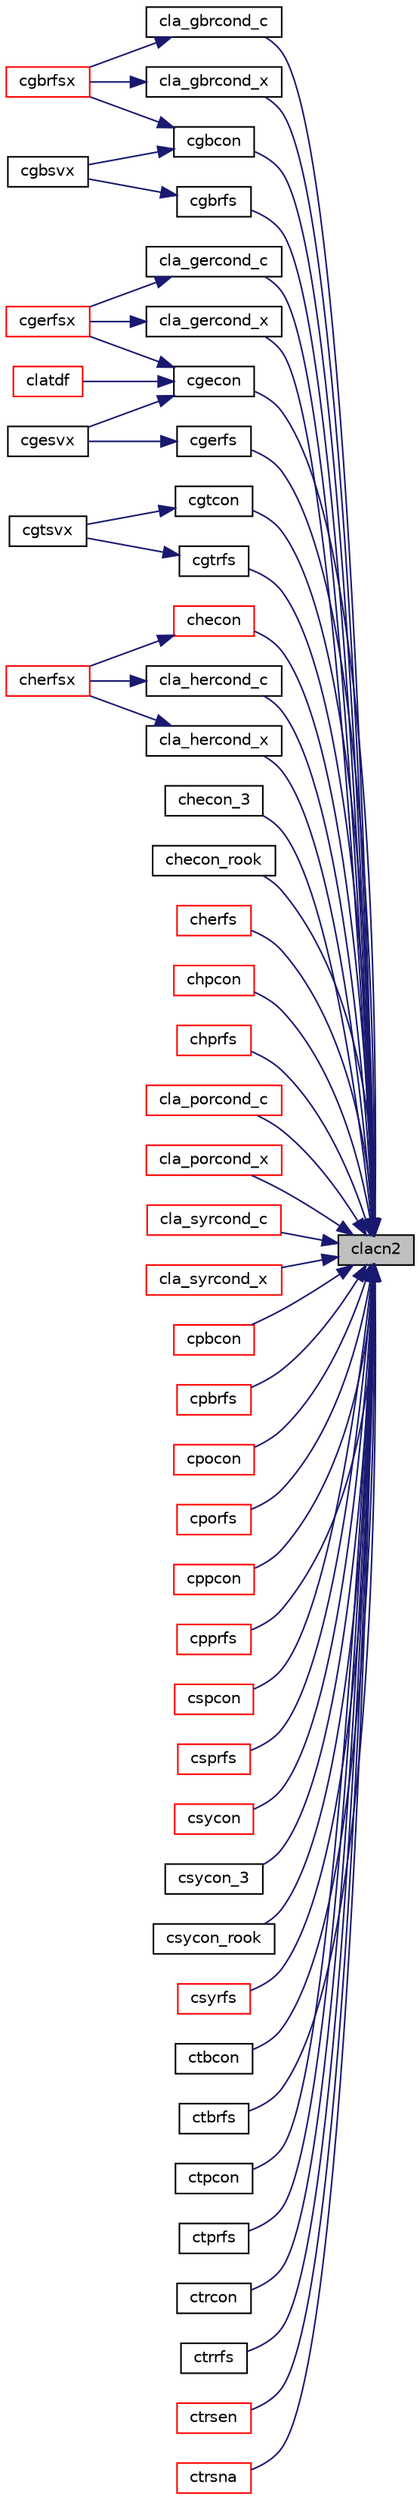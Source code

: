 digraph "clacn2"
{
 // LATEX_PDF_SIZE
  edge [fontname="Helvetica",fontsize="10",labelfontname="Helvetica",labelfontsize="10"];
  node [fontname="Helvetica",fontsize="10",shape=record];
  rankdir="RL";
  Node1 [label="clacn2",height=0.2,width=0.4,color="black", fillcolor="grey75", style="filled", fontcolor="black",tooltip="CLACN2 estimates the 1-norm of a square matrix, using reverse communication for evaluating matrix-vec..."];
  Node1 -> Node2 [dir="back",color="midnightblue",fontsize="10",style="solid",fontname="Helvetica"];
  Node2 [label="cgbcon",height=0.2,width=0.4,color="black", fillcolor="white", style="filled",URL="$cgbcon_8f.html#a0c12e988f6edb779abf338f6b4de4d9e",tooltip="CGBCON"];
  Node2 -> Node3 [dir="back",color="midnightblue",fontsize="10",style="solid",fontname="Helvetica"];
  Node3 [label="cgbrfsx",height=0.2,width=0.4,color="red", fillcolor="white", style="filled",URL="$cgbrfsx_8f.html#af9b3139572990172c3ff37bd77d1486c",tooltip="CGBRFSX"];
  Node2 -> Node5 [dir="back",color="midnightblue",fontsize="10",style="solid",fontname="Helvetica"];
  Node5 [label="cgbsvx",height=0.2,width=0.4,color="black", fillcolor="white", style="filled",URL="$cgbsvx_8f.html#a887b8e19c54f73b82637b3c2d0b5a178",tooltip="CGBSVX computes the solution to system of linear equations A * X = B for GB matrices"];
  Node1 -> Node6 [dir="back",color="midnightblue",fontsize="10",style="solid",fontname="Helvetica"];
  Node6 [label="cgbrfs",height=0.2,width=0.4,color="black", fillcolor="white", style="filled",URL="$cgbrfs_8f.html#adb939f63e9827089f6cf8e64d9f88af7",tooltip="CGBRFS"];
  Node6 -> Node5 [dir="back",color="midnightblue",fontsize="10",style="solid",fontname="Helvetica"];
  Node1 -> Node7 [dir="back",color="midnightblue",fontsize="10",style="solid",fontname="Helvetica"];
  Node7 [label="cgecon",height=0.2,width=0.4,color="black", fillcolor="white", style="filled",URL="$cgecon_8f.html#aa2ad4e4b1c9cb56a23dd49a798aa9bc8",tooltip="CGECON"];
  Node7 -> Node8 [dir="back",color="midnightblue",fontsize="10",style="solid",fontname="Helvetica"];
  Node8 [label="cgerfsx",height=0.2,width=0.4,color="red", fillcolor="white", style="filled",URL="$cgerfsx_8f.html#a1cc6317bb51919b658efa7bc80f286c2",tooltip="CGERFSX"];
  Node7 -> Node10 [dir="back",color="midnightblue",fontsize="10",style="solid",fontname="Helvetica"];
  Node10 [label="cgesvx",height=0.2,width=0.4,color="black", fillcolor="white", style="filled",URL="$cgesvx_8f.html#a7ee0854ace0491ca1278df6d7a0eb28d",tooltip="CGESVX computes the solution to system of linear equations A * X = B for GE matrices"];
  Node7 -> Node11 [dir="back",color="midnightblue",fontsize="10",style="solid",fontname="Helvetica"];
  Node11 [label="clatdf",height=0.2,width=0.4,color="red", fillcolor="white", style="filled",URL="$clatdf_8f.html#afbf66d52fc55dd022234b27ea0d3efff",tooltip="CLATDF uses the LU factorization of the n-by-n matrix computed by sgetc2 and computes a contribution ..."];
  Node1 -> Node16 [dir="back",color="midnightblue",fontsize="10",style="solid",fontname="Helvetica"];
  Node16 [label="cgerfs",height=0.2,width=0.4,color="black", fillcolor="white", style="filled",URL="$cgerfs_8f.html#af0690c8f23f60ff8ecc35033ff5aee86",tooltip="CGERFS"];
  Node16 -> Node10 [dir="back",color="midnightblue",fontsize="10",style="solid",fontname="Helvetica"];
  Node1 -> Node17 [dir="back",color="midnightblue",fontsize="10",style="solid",fontname="Helvetica"];
  Node17 [label="cgtcon",height=0.2,width=0.4,color="black", fillcolor="white", style="filled",URL="$cgtcon_8f.html#a8f80227b32b600dc75a5e982005ec1c2",tooltip="CGTCON"];
  Node17 -> Node18 [dir="back",color="midnightblue",fontsize="10",style="solid",fontname="Helvetica"];
  Node18 [label="cgtsvx",height=0.2,width=0.4,color="black", fillcolor="white", style="filled",URL="$cgtsvx_8f.html#a52aedc3d07eae490ca91df3dec897e8c",tooltip="CGTSVX computes the solution to system of linear equations A * X = B for GT matrices"];
  Node1 -> Node19 [dir="back",color="midnightblue",fontsize="10",style="solid",fontname="Helvetica"];
  Node19 [label="cgtrfs",height=0.2,width=0.4,color="black", fillcolor="white", style="filled",URL="$cgtrfs_8f.html#a92eec53c6ac6c6285a10e7d05d9c00d5",tooltip="CGTRFS"];
  Node19 -> Node18 [dir="back",color="midnightblue",fontsize="10",style="solid",fontname="Helvetica"];
  Node1 -> Node20 [dir="back",color="midnightblue",fontsize="10",style="solid",fontname="Helvetica"];
  Node20 [label="checon",height=0.2,width=0.4,color="red", fillcolor="white", style="filled",URL="$checon_8f.html#a67b6bd05659fbb26bbf414a9b850dc29",tooltip="CHECON"];
  Node20 -> Node21 [dir="back",color="midnightblue",fontsize="10",style="solid",fontname="Helvetica"];
  Node21 [label="cherfsx",height=0.2,width=0.4,color="red", fillcolor="white", style="filled",URL="$cherfsx_8f.html#ad731b6b72cf0a8e741748dc4eace0831",tooltip="CHERFSX"];
  Node1 -> Node24 [dir="back",color="midnightblue",fontsize="10",style="solid",fontname="Helvetica"];
  Node24 [label="checon_3",height=0.2,width=0.4,color="black", fillcolor="white", style="filled",URL="$checon__3_8f.html#a5692bc9451e3a1163dfafd5882b9dc4c",tooltip="CHECON_3"];
  Node1 -> Node25 [dir="back",color="midnightblue",fontsize="10",style="solid",fontname="Helvetica"];
  Node25 [label="checon_rook",height=0.2,width=0.4,color="black", fillcolor="white", style="filled",URL="$checon__rook_8f.html#a0ce5e59567eaf02df7facb1038676e64",tooltip="CHECON_ROOK estimates the reciprocal of the condition number fort HE matrices using factorization obt..."];
  Node1 -> Node26 [dir="back",color="midnightblue",fontsize="10",style="solid",fontname="Helvetica"];
  Node26 [label="cherfs",height=0.2,width=0.4,color="red", fillcolor="white", style="filled",URL="$cherfs_8f.html#a114453d00745d24e869f4839b9909261",tooltip="CHERFS"];
  Node1 -> Node27 [dir="back",color="midnightblue",fontsize="10",style="solid",fontname="Helvetica"];
  Node27 [label="chpcon",height=0.2,width=0.4,color="red", fillcolor="white", style="filled",URL="$chpcon_8f.html#a87312e90d1880f272018741e5410b3b5",tooltip="CHPCON"];
  Node1 -> Node29 [dir="back",color="midnightblue",fontsize="10",style="solid",fontname="Helvetica"];
  Node29 [label="chprfs",height=0.2,width=0.4,color="red", fillcolor="white", style="filled",URL="$chprfs_8f.html#ab37884dc02bd298cf7b41c1500f67554",tooltip="CHPRFS"];
  Node1 -> Node30 [dir="back",color="midnightblue",fontsize="10",style="solid",fontname="Helvetica"];
  Node30 [label="cla_gbrcond_c",height=0.2,width=0.4,color="black", fillcolor="white", style="filled",URL="$cla__gbrcond__c_8f.html#ae7901c9eb2d9cac0f012a12a20d56956",tooltip="CLA_GBRCOND_C computes the infinity norm condition number of op(A)*inv(diag(c)) for general banded ma..."];
  Node30 -> Node3 [dir="back",color="midnightblue",fontsize="10",style="solid",fontname="Helvetica"];
  Node1 -> Node31 [dir="back",color="midnightblue",fontsize="10",style="solid",fontname="Helvetica"];
  Node31 [label="cla_gbrcond_x",height=0.2,width=0.4,color="black", fillcolor="white", style="filled",URL="$cla__gbrcond__x_8f.html#adb609bd9007944665792e03ef4bf3ae9",tooltip="CLA_GBRCOND_X computes the infinity norm condition number of op(A)*diag(x) for general banded matrice..."];
  Node31 -> Node3 [dir="back",color="midnightblue",fontsize="10",style="solid",fontname="Helvetica"];
  Node1 -> Node32 [dir="back",color="midnightblue",fontsize="10",style="solid",fontname="Helvetica"];
  Node32 [label="cla_gercond_c",height=0.2,width=0.4,color="black", fillcolor="white", style="filled",URL="$cla__gercond__c_8f.html#a3c43cd4abafdf0471ce472659e5beaa4",tooltip="CLA_GERCOND_C computes the infinity norm condition number of op(A)*inv(diag(c)) for general matrices."];
  Node32 -> Node8 [dir="back",color="midnightblue",fontsize="10",style="solid",fontname="Helvetica"];
  Node1 -> Node33 [dir="back",color="midnightblue",fontsize="10",style="solid",fontname="Helvetica"];
  Node33 [label="cla_gercond_x",height=0.2,width=0.4,color="black", fillcolor="white", style="filled",URL="$cla__gercond__x_8f.html#adb9d40c4c3383a6fc0987f9b356f9044",tooltip="CLA_GERCOND_X computes the infinity norm condition number of op(A)*diag(x) for general matrices."];
  Node33 -> Node8 [dir="back",color="midnightblue",fontsize="10",style="solid",fontname="Helvetica"];
  Node1 -> Node34 [dir="back",color="midnightblue",fontsize="10",style="solid",fontname="Helvetica"];
  Node34 [label="cla_hercond_c",height=0.2,width=0.4,color="black", fillcolor="white", style="filled",URL="$cla__hercond__c_8f.html#afb20032f889fa17495f6d52f8943015f",tooltip="CLA_HERCOND_C computes the infinity norm condition number of op(A)*inv(diag(c)) for Hermitian indefin..."];
  Node34 -> Node21 [dir="back",color="midnightblue",fontsize="10",style="solid",fontname="Helvetica"];
  Node1 -> Node35 [dir="back",color="midnightblue",fontsize="10",style="solid",fontname="Helvetica"];
  Node35 [label="cla_hercond_x",height=0.2,width=0.4,color="black", fillcolor="white", style="filled",URL="$cla__hercond__x_8f.html#ac8f382f5d0a3af27d8319c82cae7cbba",tooltip="CLA_HERCOND_X computes the infinity norm condition number of op(A)*diag(x) for Hermitian indefinite m..."];
  Node35 -> Node21 [dir="back",color="midnightblue",fontsize="10",style="solid",fontname="Helvetica"];
  Node1 -> Node36 [dir="back",color="midnightblue",fontsize="10",style="solid",fontname="Helvetica"];
  Node36 [label="cla_porcond_c",height=0.2,width=0.4,color="red", fillcolor="white", style="filled",URL="$cla__porcond__c_8f.html#aa3a60feb87c68a34e9ef409d288af65c",tooltip="CLA_PORCOND_C computes the infinity norm condition number of op(A)*inv(diag(c)) for Hermitian positiv..."];
  Node1 -> Node39 [dir="back",color="midnightblue",fontsize="10",style="solid",fontname="Helvetica"];
  Node39 [label="cla_porcond_x",height=0.2,width=0.4,color="red", fillcolor="white", style="filled",URL="$cla__porcond__x_8f.html#aae09867c151f12f346831c649a0c8e14",tooltip="CLA_PORCOND_X computes the infinity norm condition number of op(A)*diag(x) for Hermitian positive-def..."];
  Node1 -> Node40 [dir="back",color="midnightblue",fontsize="10",style="solid",fontname="Helvetica"];
  Node40 [label="cla_syrcond_c",height=0.2,width=0.4,color="red", fillcolor="white", style="filled",URL="$cla__syrcond__c_8f.html#a26da8d6aacbabc9792e7d456f1317238",tooltip="CLA_SYRCOND_C computes the infinity norm condition number of op(A)*inv(diag(c)) for symmetric indefin..."];
  Node1 -> Node43 [dir="back",color="midnightblue",fontsize="10",style="solid",fontname="Helvetica"];
  Node43 [label="cla_syrcond_x",height=0.2,width=0.4,color="red", fillcolor="white", style="filled",URL="$cla__syrcond__x_8f.html#a93458339ea93230f0ad25a86910af28a",tooltip="CLA_SYRCOND_X computes the infinity norm condition number of op(A)*diag(x) for symmetric indefinite m..."];
  Node1 -> Node44 [dir="back",color="midnightblue",fontsize="10",style="solid",fontname="Helvetica"];
  Node44 [label="cpbcon",height=0.2,width=0.4,color="red", fillcolor="white", style="filled",URL="$cpbcon_8f.html#a931ffb4a8bfaec4508a9ab73feaf7326",tooltip="CPBCON"];
  Node1 -> Node46 [dir="back",color="midnightblue",fontsize="10",style="solid",fontname="Helvetica"];
  Node46 [label="cpbrfs",height=0.2,width=0.4,color="red", fillcolor="white", style="filled",URL="$cpbrfs_8f.html#a7b2a1d470e9a7a4974a9affbe187a4e3",tooltip="CPBRFS"];
  Node1 -> Node47 [dir="back",color="midnightblue",fontsize="10",style="solid",fontname="Helvetica"];
  Node47 [label="cpocon",height=0.2,width=0.4,color="red", fillcolor="white", style="filled",URL="$cpocon_8f.html#a2ddc05543f7ed596609cdce0478ca8a3",tooltip="CPOCON"];
  Node1 -> Node53 [dir="back",color="midnightblue",fontsize="10",style="solid",fontname="Helvetica"];
  Node53 [label="cporfs",height=0.2,width=0.4,color="red", fillcolor="white", style="filled",URL="$cporfs_8f.html#a29f47972e18ce3bc44ca5d8ee0cf7f28",tooltip="CPORFS"];
  Node1 -> Node54 [dir="back",color="midnightblue",fontsize="10",style="solid",fontname="Helvetica"];
  Node54 [label="cppcon",height=0.2,width=0.4,color="red", fillcolor="white", style="filled",URL="$cppcon_8f.html#a5e92fe2138c8ebae7393346a7c20cce7",tooltip="CPPCON"];
  Node1 -> Node56 [dir="back",color="midnightblue",fontsize="10",style="solid",fontname="Helvetica"];
  Node56 [label="cpprfs",height=0.2,width=0.4,color="red", fillcolor="white", style="filled",URL="$cpprfs_8f.html#aed011495d44a2b00f5d5e9e1825d954b",tooltip="CPPRFS"];
  Node1 -> Node57 [dir="back",color="midnightblue",fontsize="10",style="solid",fontname="Helvetica"];
  Node57 [label="cspcon",height=0.2,width=0.4,color="red", fillcolor="white", style="filled",URL="$cspcon_8f.html#ac22688b3dab3d5ad0c0350dbb65f333b",tooltip="CSPCON"];
  Node1 -> Node59 [dir="back",color="midnightblue",fontsize="10",style="solid",fontname="Helvetica"];
  Node59 [label="csprfs",height=0.2,width=0.4,color="red", fillcolor="white", style="filled",URL="$csprfs_8f.html#a7d3d6c6fadecbc5844cd0685bed4f027",tooltip="CSPRFS"];
  Node1 -> Node60 [dir="back",color="midnightblue",fontsize="10",style="solid",fontname="Helvetica"];
  Node60 [label="csycon",height=0.2,width=0.4,color="red", fillcolor="white", style="filled",URL="$csycon_8f.html#a6ec6eb2e72afc7323c5125bce19473dc",tooltip="CSYCON"];
  Node1 -> Node62 [dir="back",color="midnightblue",fontsize="10",style="solid",fontname="Helvetica"];
  Node62 [label="csycon_3",height=0.2,width=0.4,color="black", fillcolor="white", style="filled",URL="$csycon__3_8f.html#a42a41ab8eb74337350d74dd39d3cd564",tooltip="CSYCON_3"];
  Node1 -> Node63 [dir="back",color="midnightblue",fontsize="10",style="solid",fontname="Helvetica"];
  Node63 [label="csycon_rook",height=0.2,width=0.4,color="black", fillcolor="white", style="filled",URL="$csycon__rook_8f.html#a2b5b978f7ae256e0174ce1df690aa5f1",tooltip="CSYCON_ROOK"];
  Node1 -> Node64 [dir="back",color="midnightblue",fontsize="10",style="solid",fontname="Helvetica"];
  Node64 [label="csyrfs",height=0.2,width=0.4,color="red", fillcolor="white", style="filled",URL="$csyrfs_8f.html#a1d5b0252ad96edd8494a10d06eb97482",tooltip="CSYRFS"];
  Node1 -> Node65 [dir="back",color="midnightblue",fontsize="10",style="solid",fontname="Helvetica"];
  Node65 [label="ctbcon",height=0.2,width=0.4,color="black", fillcolor="white", style="filled",URL="$ctbcon_8f.html#a622619a46010d0a5e026c8f4ffad2292",tooltip="CTBCON"];
  Node1 -> Node66 [dir="back",color="midnightblue",fontsize="10",style="solid",fontname="Helvetica"];
  Node66 [label="ctbrfs",height=0.2,width=0.4,color="black", fillcolor="white", style="filled",URL="$ctbrfs_8f.html#a0192d62ecec8881605708d7dd469efdc",tooltip="CTBRFS"];
  Node1 -> Node67 [dir="back",color="midnightblue",fontsize="10",style="solid",fontname="Helvetica"];
  Node67 [label="ctpcon",height=0.2,width=0.4,color="black", fillcolor="white", style="filled",URL="$ctpcon_8f.html#a18b0313d259e69e8f4b3091644e9cb7f",tooltip="CTPCON"];
  Node1 -> Node68 [dir="back",color="midnightblue",fontsize="10",style="solid",fontname="Helvetica"];
  Node68 [label="ctprfs",height=0.2,width=0.4,color="black", fillcolor="white", style="filled",URL="$ctprfs_8f.html#acf36620a6357ca7edfc3be5e213815a0",tooltip="CTPRFS"];
  Node1 -> Node69 [dir="back",color="midnightblue",fontsize="10",style="solid",fontname="Helvetica"];
  Node69 [label="ctrcon",height=0.2,width=0.4,color="black", fillcolor="white", style="filled",URL="$ctrcon_8f.html#a2a69c973d86cb157937e433121332bcd",tooltip="CTRCON"];
  Node1 -> Node70 [dir="back",color="midnightblue",fontsize="10",style="solid",fontname="Helvetica"];
  Node70 [label="ctrrfs",height=0.2,width=0.4,color="black", fillcolor="white", style="filled",URL="$ctrrfs_8f.html#a3bb77eb157cbee71798265e0b403e0ef",tooltip="CTRRFS"];
  Node1 -> Node71 [dir="back",color="midnightblue",fontsize="10",style="solid",fontname="Helvetica"];
  Node71 [label="ctrsen",height=0.2,width=0.4,color="red", fillcolor="white", style="filled",URL="$ctrsen_8f.html#ab7bc1585435dddb7f12f32eeb4d00b1c",tooltip="CTRSEN"];
  Node1 -> Node74 [dir="back",color="midnightblue",fontsize="10",style="solid",fontname="Helvetica"];
  Node74 [label="ctrsna",height=0.2,width=0.4,color="red", fillcolor="white", style="filled",URL="$ctrsna_8f.html#a79eec413680c2c3aa25868302de2c004",tooltip="CTRSNA"];
}
